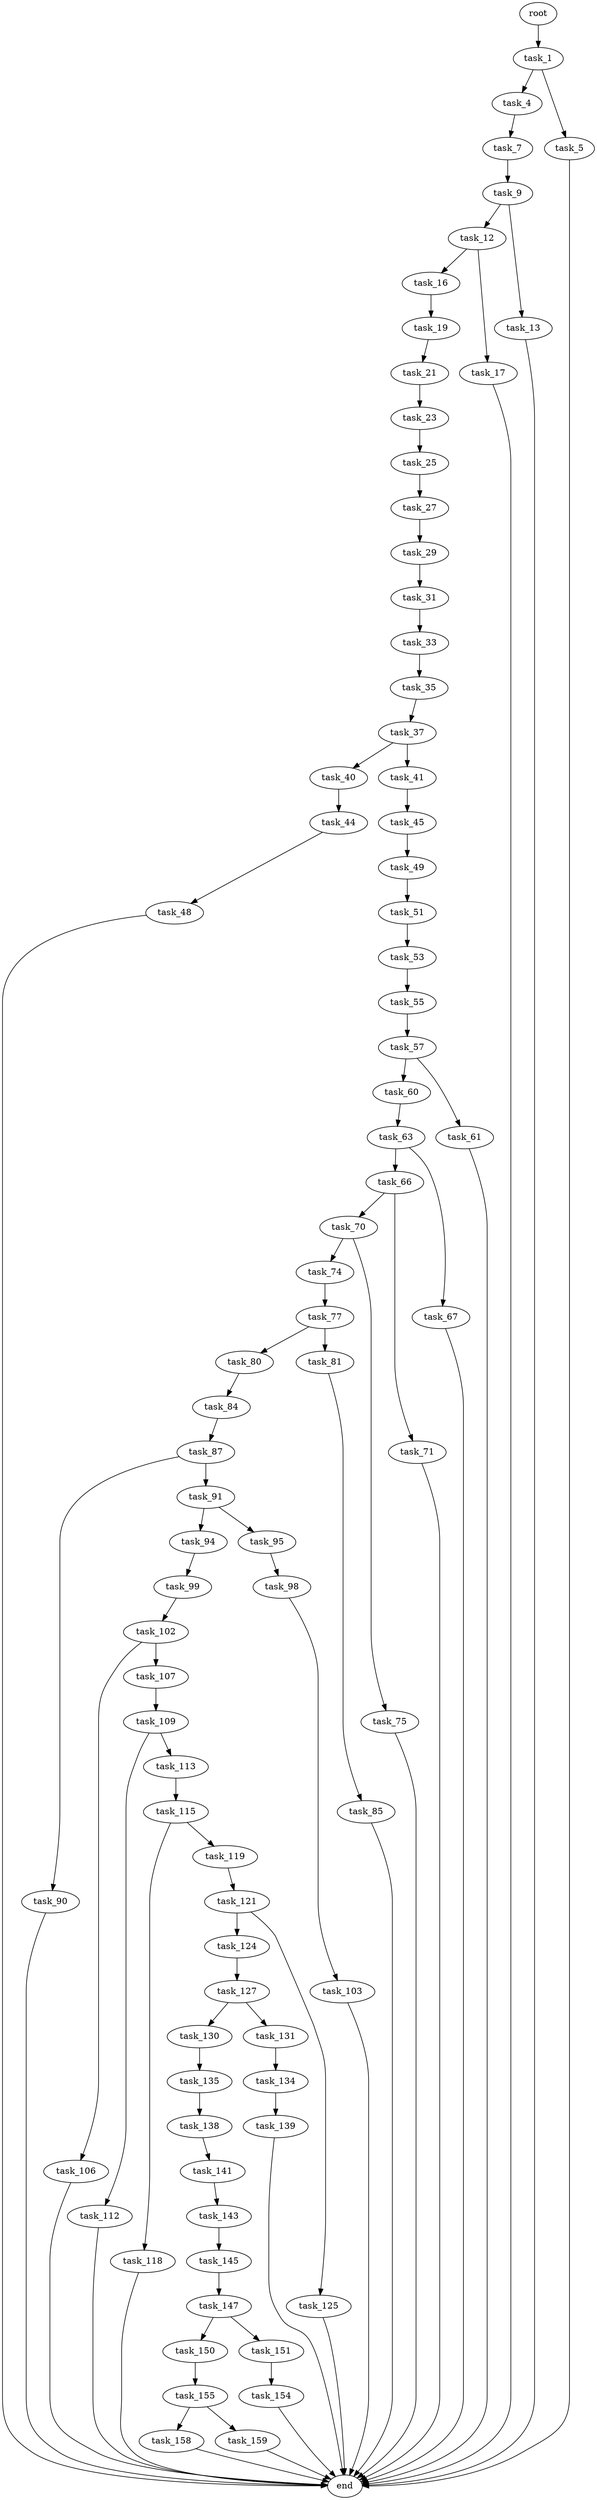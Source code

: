 digraph G {
  root [size="0.000000"];
  task_1 [size="414352943.000000"];
  task_4 [size="783626886353.000000"];
  task_5 [size="1073741824000.000000"];
  task_7 [size="6227150006.000000"];
  end [size="0.000000"];
  task_9 [size="77522756748.000000"];
  task_12 [size="368293445632.000000"];
  task_13 [size="782757789696.000000"];
  task_16 [size="231928233984.000000"];
  task_17 [size="408551953155.000000"];
  task_19 [size="8589934592.000000"];
  task_21 [size="1073741824000.000000"];
  task_23 [size="68719476736.000000"];
  task_25 [size="549755813888.000000"];
  task_27 [size="16720570300.000000"];
  task_29 [size="51561390722.000000"];
  task_31 [size="661500084686.000000"];
  task_33 [size="108016993092.000000"];
  task_35 [size="6529117598.000000"];
  task_37 [size="28991029248.000000"];
  task_40 [size="40716340684.000000"];
  task_41 [size="368293445632.000000"];
  task_44 [size="950710193372.000000"];
  task_45 [size="180765892896.000000"];
  task_48 [size="549755813888.000000"];
  task_49 [size="18152180534.000000"];
  task_51 [size="23682216380.000000"];
  task_53 [size="154739571528.000000"];
  task_55 [size="231928233984.000000"];
  task_57 [size="231928233984.000000"];
  task_60 [size="23070548171.000000"];
  task_61 [size="291573549546.000000"];
  task_63 [size="1073741824000.000000"];
  task_66 [size="75839293617.000000"];
  task_67 [size="17623316797.000000"];
  task_70 [size="231928233984.000000"];
  task_71 [size="8589934592.000000"];
  task_74 [size="15978131360.000000"];
  task_75 [size="2440595535.000000"];
  task_77 [size="7483360014.000000"];
  task_80 [size="1073741824000.000000"];
  task_81 [size="10246734082.000000"];
  task_84 [size="171820547205.000000"];
  task_85 [size="32540872228.000000"];
  task_87 [size="6173182385.000000"];
  task_90 [size="8589934592.000000"];
  task_91 [size="28991029248.000000"];
  task_94 [size="11246625066.000000"];
  task_95 [size="521863938406.000000"];
  task_99 [size="10056918094.000000"];
  task_98 [size="6091008004.000000"];
  task_103 [size="1435889860.000000"];
  task_102 [size="782757789696.000000"];
  task_106 [size="51335900488.000000"];
  task_107 [size="782757789696.000000"];
  task_109 [size="8727068641.000000"];
  task_112 [size="27516438705.000000"];
  task_113 [size="31639097991.000000"];
  task_115 [size="231928233984.000000"];
  task_118 [size="460190796624.000000"];
  task_119 [size="134217728000.000000"];
  task_121 [size="407249678032.000000"];
  task_124 [size="489974611273.000000"];
  task_125 [size="21082579298.000000"];
  task_127 [size="1073741824000.000000"];
  task_130 [size="147008140656.000000"];
  task_131 [size="6961823145.000000"];
  task_135 [size="344139317626.000000"];
  task_134 [size="28991029248.000000"];
  task_139 [size="110719314267.000000"];
  task_138 [size="102970963140.000000"];
  task_141 [size="782757789696.000000"];
  task_143 [size="26390165784.000000"];
  task_145 [size="4009485820.000000"];
  task_147 [size="35748105139.000000"];
  task_150 [size="68719476736.000000"];
  task_151 [size="83469824346.000000"];
  task_155 [size="16391633579.000000"];
  task_154 [size="23960034431.000000"];
  task_158 [size="1008466676870.000000"];
  task_159 [size="13767541154.000000"];

  root -> task_1 [size="1.000000"];
  task_1 -> task_4 [size="33554432.000000"];
  task_1 -> task_5 [size="33554432.000000"];
  task_4 -> task_7 [size="838860800.000000"];
  task_5 -> end [size="1.000000"];
  task_7 -> task_9 [size="209715200.000000"];
  task_9 -> task_12 [size="75497472.000000"];
  task_9 -> task_13 [size="75497472.000000"];
  task_12 -> task_16 [size="411041792.000000"];
  task_12 -> task_17 [size="411041792.000000"];
  task_13 -> end [size="1.000000"];
  task_16 -> task_19 [size="301989888.000000"];
  task_17 -> end [size="1.000000"];
  task_19 -> task_21 [size="33554432.000000"];
  task_21 -> task_23 [size="838860800.000000"];
  task_23 -> task_25 [size="134217728.000000"];
  task_25 -> task_27 [size="536870912.000000"];
  task_27 -> task_29 [size="301989888.000000"];
  task_29 -> task_31 [size="838860800.000000"];
  task_31 -> task_33 [size="838860800.000000"];
  task_33 -> task_35 [size="75497472.000000"];
  task_35 -> task_37 [size="209715200.000000"];
  task_37 -> task_40 [size="75497472.000000"];
  task_37 -> task_41 [size="75497472.000000"];
  task_40 -> task_44 [size="838860800.000000"];
  task_41 -> task_45 [size="411041792.000000"];
  task_44 -> task_48 [size="838860800.000000"];
  task_45 -> task_49 [size="209715200.000000"];
  task_48 -> end [size="1.000000"];
  task_49 -> task_51 [size="838860800.000000"];
  task_51 -> task_53 [size="536870912.000000"];
  task_53 -> task_55 [size="134217728.000000"];
  task_55 -> task_57 [size="301989888.000000"];
  task_57 -> task_60 [size="301989888.000000"];
  task_57 -> task_61 [size="301989888.000000"];
  task_60 -> task_63 [size="411041792.000000"];
  task_61 -> end [size="1.000000"];
  task_63 -> task_66 [size="838860800.000000"];
  task_63 -> task_67 [size="838860800.000000"];
  task_66 -> task_70 [size="75497472.000000"];
  task_66 -> task_71 [size="75497472.000000"];
  task_67 -> end [size="1.000000"];
  task_70 -> task_74 [size="301989888.000000"];
  task_70 -> task_75 [size="301989888.000000"];
  task_71 -> end [size="1.000000"];
  task_74 -> task_77 [size="411041792.000000"];
  task_75 -> end [size="1.000000"];
  task_77 -> task_80 [size="536870912.000000"];
  task_77 -> task_81 [size="536870912.000000"];
  task_80 -> task_84 [size="838860800.000000"];
  task_81 -> task_85 [size="679477248.000000"];
  task_84 -> task_87 [size="209715200.000000"];
  task_85 -> end [size="1.000000"];
  task_87 -> task_90 [size="209715200.000000"];
  task_87 -> task_91 [size="209715200.000000"];
  task_90 -> end [size="1.000000"];
  task_91 -> task_94 [size="75497472.000000"];
  task_91 -> task_95 [size="75497472.000000"];
  task_94 -> task_99 [size="209715200.000000"];
  task_95 -> task_98 [size="411041792.000000"];
  task_99 -> task_102 [size="301989888.000000"];
  task_98 -> task_103 [size="134217728.000000"];
  task_103 -> end [size="1.000000"];
  task_102 -> task_106 [size="679477248.000000"];
  task_102 -> task_107 [size="679477248.000000"];
  task_106 -> end [size="1.000000"];
  task_107 -> task_109 [size="679477248.000000"];
  task_109 -> task_112 [size="209715200.000000"];
  task_109 -> task_113 [size="209715200.000000"];
  task_112 -> end [size="1.000000"];
  task_113 -> task_115 [size="838860800.000000"];
  task_115 -> task_118 [size="301989888.000000"];
  task_115 -> task_119 [size="301989888.000000"];
  task_118 -> end [size="1.000000"];
  task_119 -> task_121 [size="209715200.000000"];
  task_121 -> task_124 [size="301989888.000000"];
  task_121 -> task_125 [size="301989888.000000"];
  task_124 -> task_127 [size="411041792.000000"];
  task_125 -> end [size="1.000000"];
  task_127 -> task_130 [size="838860800.000000"];
  task_127 -> task_131 [size="838860800.000000"];
  task_130 -> task_135 [size="536870912.000000"];
  task_131 -> task_134 [size="301989888.000000"];
  task_135 -> task_138 [size="679477248.000000"];
  task_134 -> task_139 [size="75497472.000000"];
  task_139 -> end [size="1.000000"];
  task_138 -> task_141 [size="134217728.000000"];
  task_141 -> task_143 [size="679477248.000000"];
  task_143 -> task_145 [size="134217728.000000"];
  task_145 -> task_147 [size="134217728.000000"];
  task_147 -> task_150 [size="679477248.000000"];
  task_147 -> task_151 [size="679477248.000000"];
  task_150 -> task_155 [size="134217728.000000"];
  task_151 -> task_154 [size="75497472.000000"];
  task_155 -> task_158 [size="679477248.000000"];
  task_155 -> task_159 [size="679477248.000000"];
  task_154 -> end [size="1.000000"];
  task_158 -> end [size="1.000000"];
  task_159 -> end [size="1.000000"];
}
